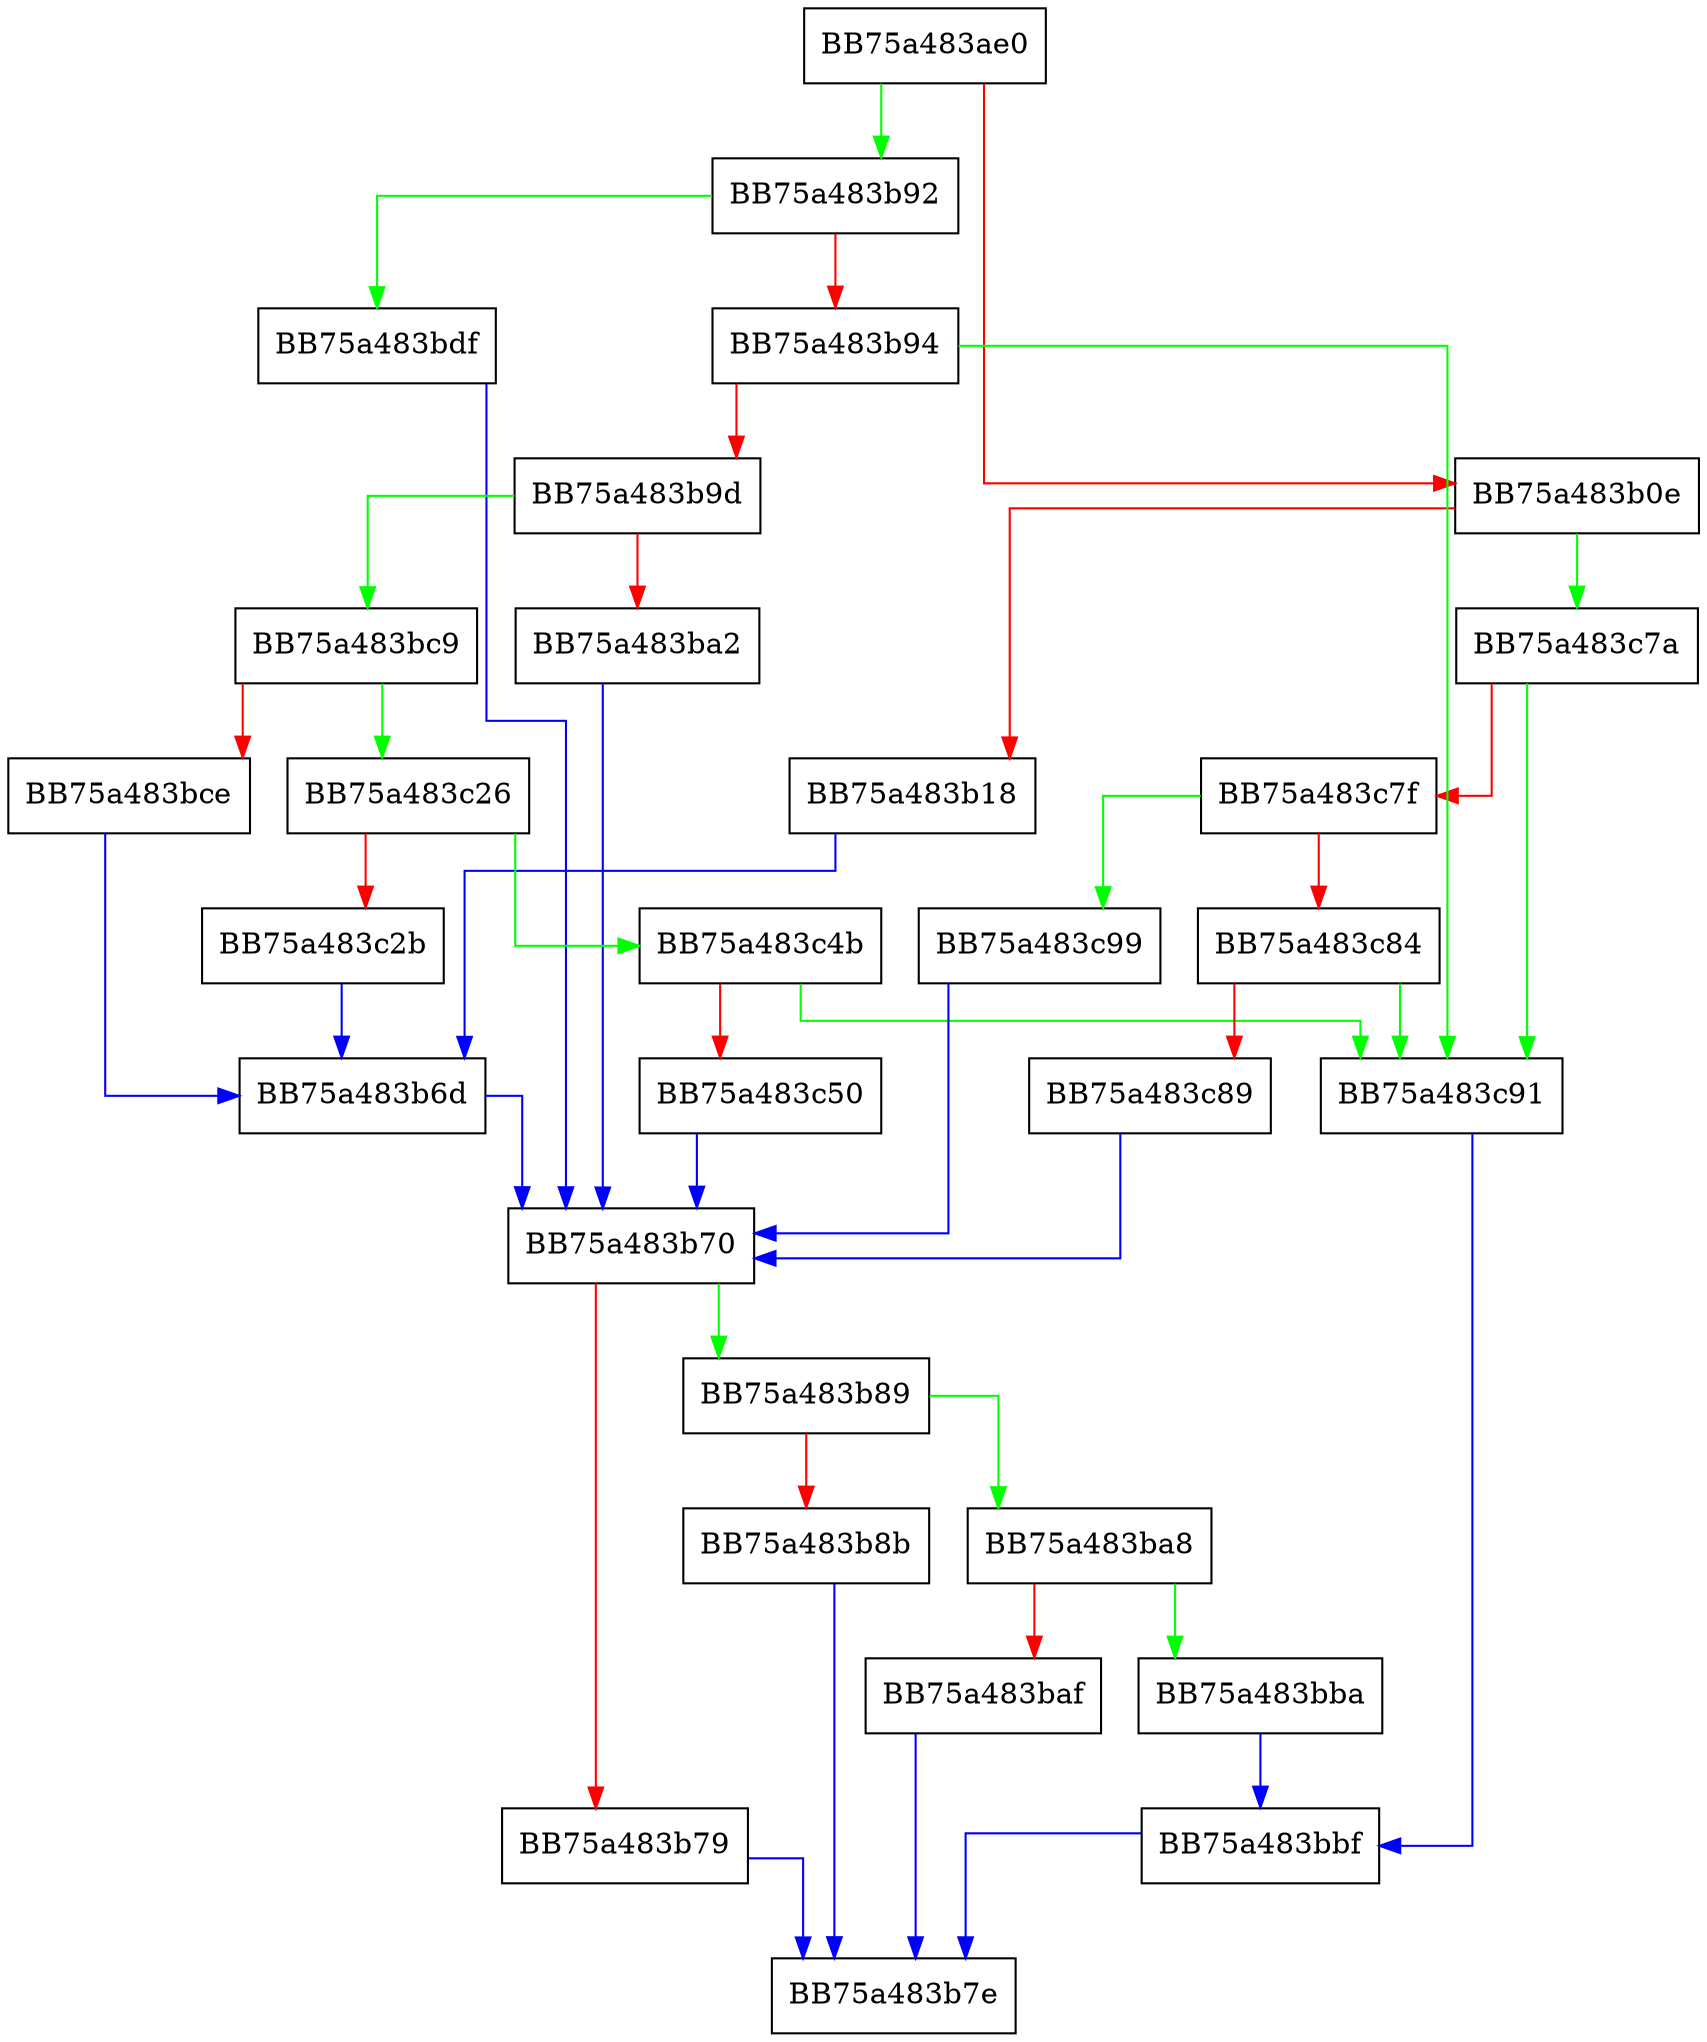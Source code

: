 digraph vdbeRecordCompareInt {
  node [shape="box"];
  graph [splines=ortho];
  BB75a483ae0 -> BB75a483b92 [color="green"];
  BB75a483ae0 -> BB75a483b0e [color="red"];
  BB75a483b0e -> BB75a483c7a [color="green"];
  BB75a483b0e -> BB75a483b18 [color="red"];
  BB75a483b18 -> BB75a483b6d [color="blue"];
  BB75a483b6d -> BB75a483b70 [color="blue"];
  BB75a483b70 -> BB75a483b89 [color="green"];
  BB75a483b70 -> BB75a483b79 [color="red"];
  BB75a483b79 -> BB75a483b7e [color="blue"];
  BB75a483b89 -> BB75a483ba8 [color="green"];
  BB75a483b89 -> BB75a483b8b [color="red"];
  BB75a483b8b -> BB75a483b7e [color="blue"];
  BB75a483b92 -> BB75a483bdf [color="green"];
  BB75a483b92 -> BB75a483b94 [color="red"];
  BB75a483b94 -> BB75a483c91 [color="green"];
  BB75a483b94 -> BB75a483b9d [color="red"];
  BB75a483b9d -> BB75a483bc9 [color="green"];
  BB75a483b9d -> BB75a483ba2 [color="red"];
  BB75a483ba2 -> BB75a483b70 [color="blue"];
  BB75a483ba8 -> BB75a483bba [color="green"];
  BB75a483ba8 -> BB75a483baf [color="red"];
  BB75a483baf -> BB75a483b7e [color="blue"];
  BB75a483bba -> BB75a483bbf [color="blue"];
  BB75a483bbf -> BB75a483b7e [color="blue"];
  BB75a483bc9 -> BB75a483c26 [color="green"];
  BB75a483bc9 -> BB75a483bce [color="red"];
  BB75a483bce -> BB75a483b6d [color="blue"];
  BB75a483bdf -> BB75a483b70 [color="blue"];
  BB75a483c26 -> BB75a483c4b [color="green"];
  BB75a483c26 -> BB75a483c2b [color="red"];
  BB75a483c2b -> BB75a483b6d [color="blue"];
  BB75a483c4b -> BB75a483c91 [color="green"];
  BB75a483c4b -> BB75a483c50 [color="red"];
  BB75a483c50 -> BB75a483b70 [color="blue"];
  BB75a483c7a -> BB75a483c91 [color="green"];
  BB75a483c7a -> BB75a483c7f [color="red"];
  BB75a483c7f -> BB75a483c99 [color="green"];
  BB75a483c7f -> BB75a483c84 [color="red"];
  BB75a483c84 -> BB75a483c91 [color="green"];
  BB75a483c84 -> BB75a483c89 [color="red"];
  BB75a483c89 -> BB75a483b70 [color="blue"];
  BB75a483c91 -> BB75a483bbf [color="blue"];
  BB75a483c99 -> BB75a483b70 [color="blue"];
}